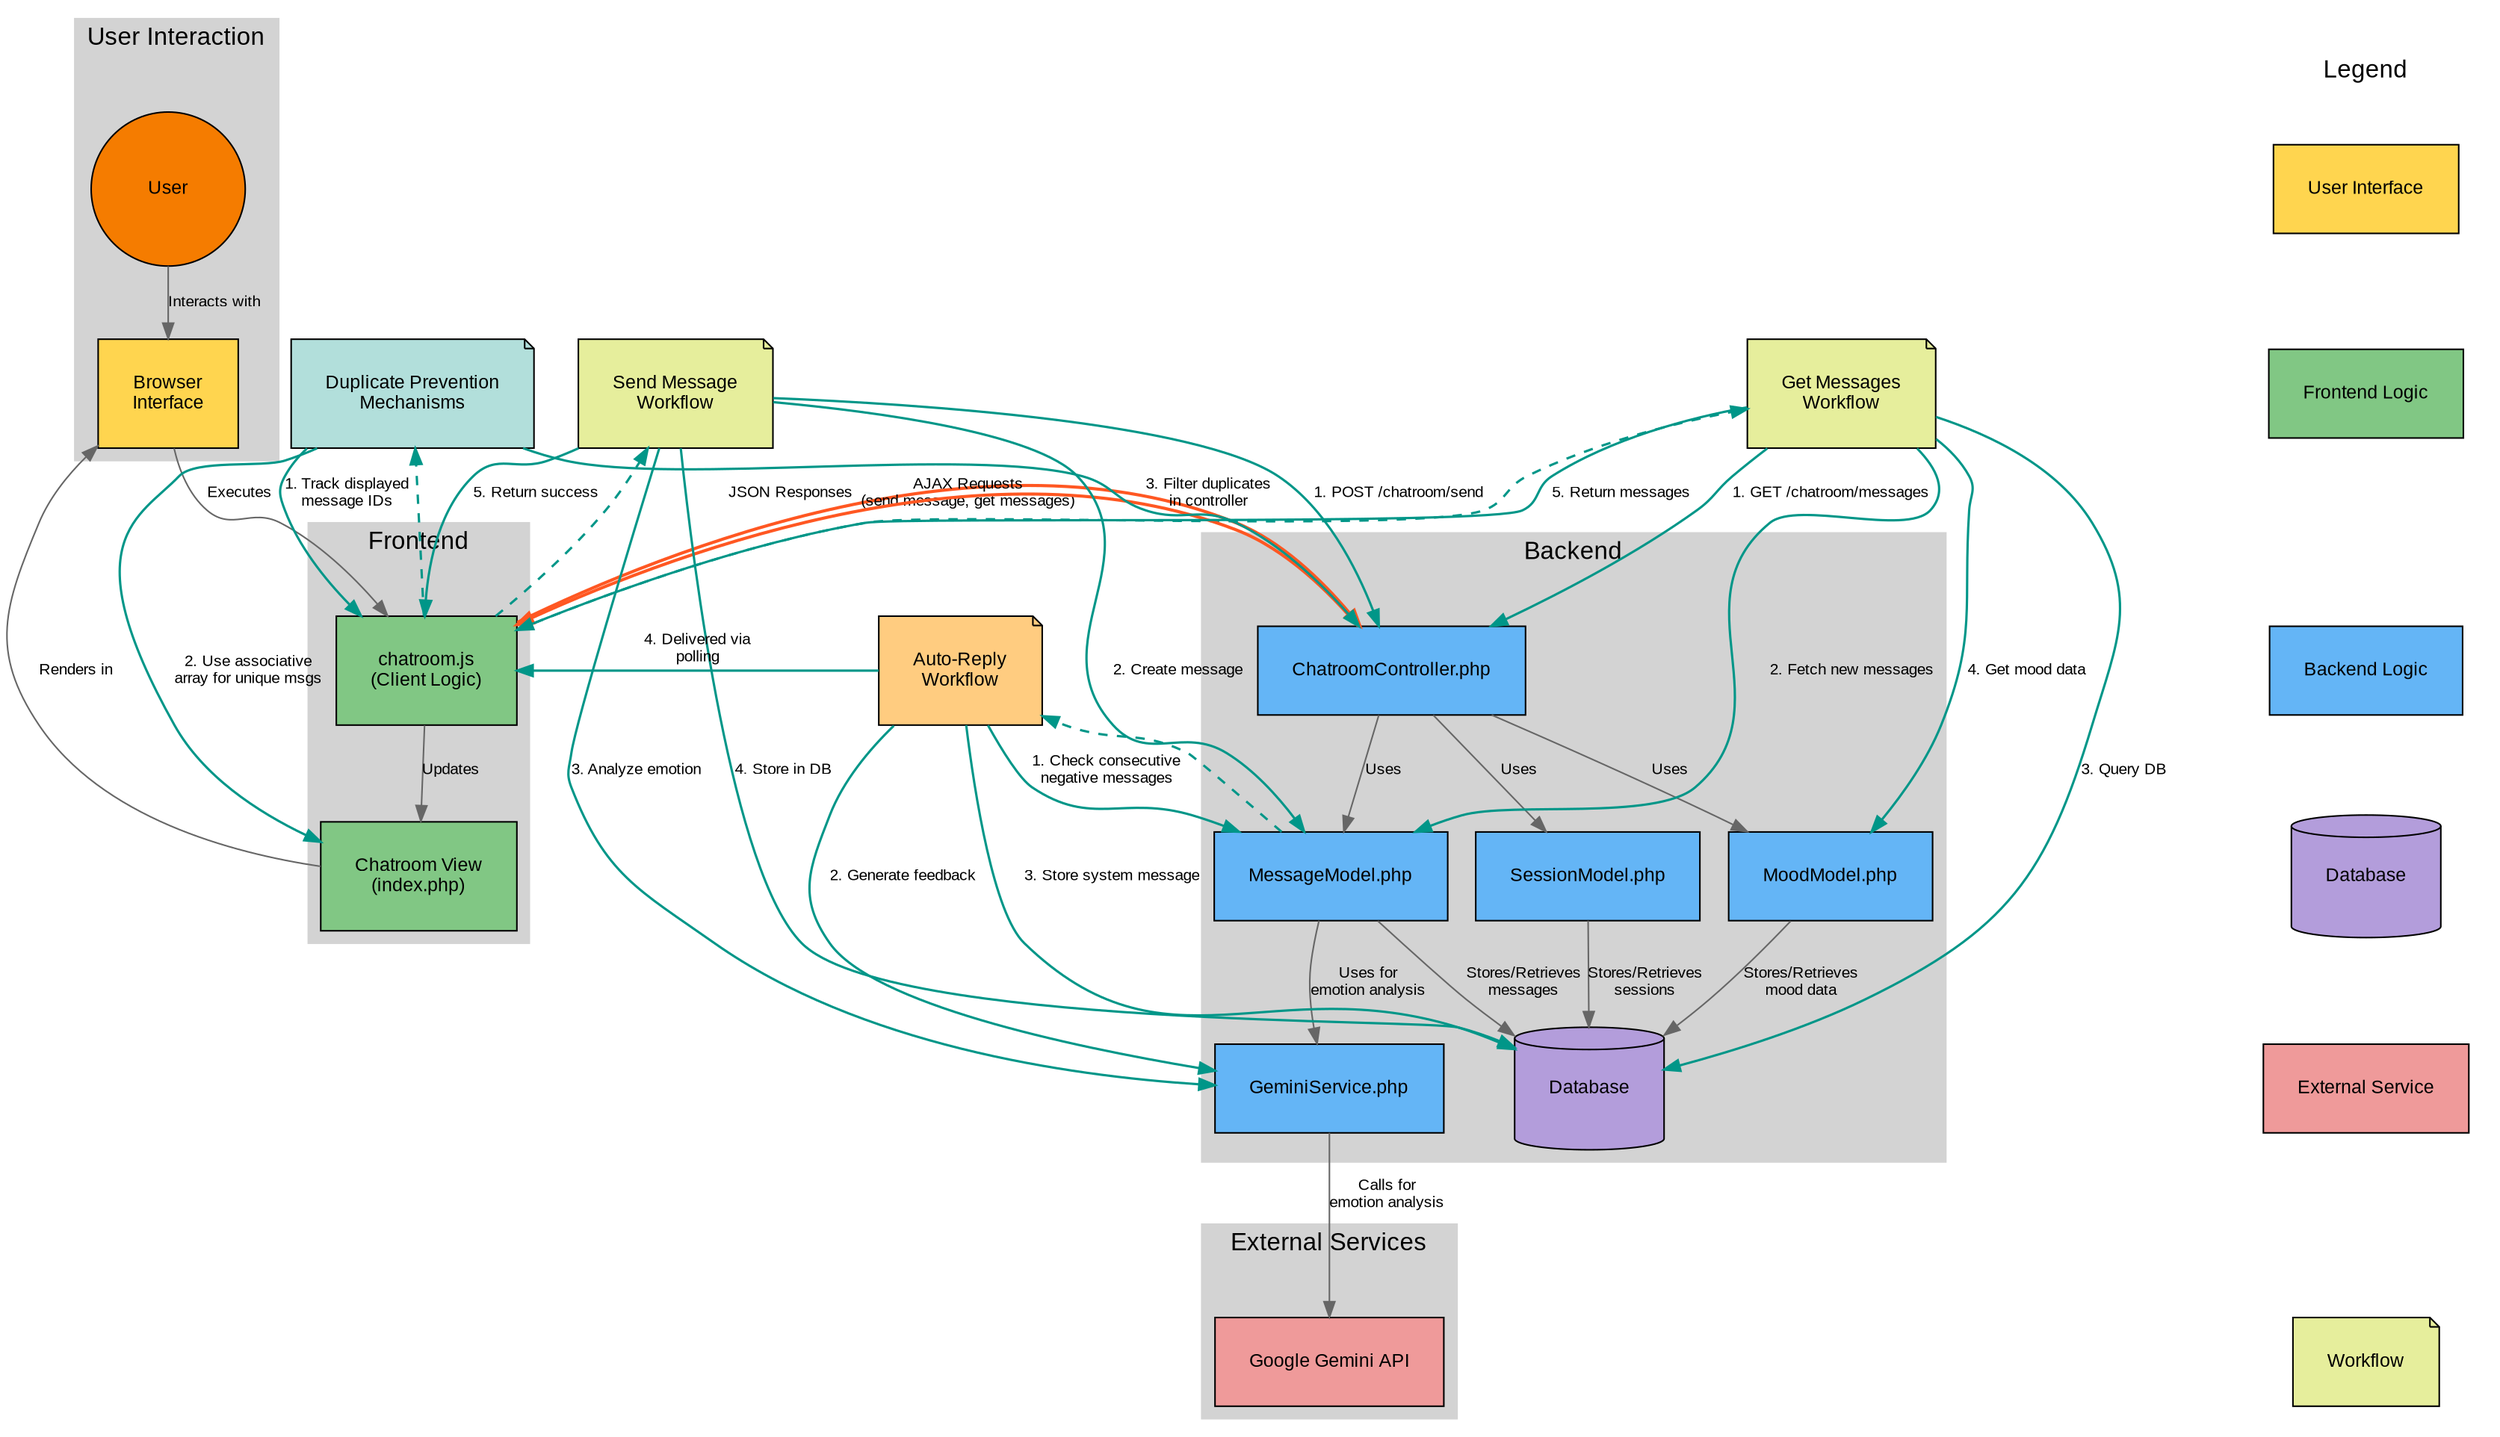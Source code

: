 digraph ChatCare_Workflow {
    // Graph settings
    rankdir=TB;
    fontname="Arial";
    fontsize=16;
    bgcolor="white";
    node [shape=box, style=filled, fillcolor=lightblue, fontname="Arial", fontsize=12, margin=0.3];
    edge [fontname="Arial", fontsize=10, color="#666666"];
    
    // User interaction
    subgraph cluster_user {
        label="User Interaction";
        style=filled;
        color=lightgrey;
        
        user [label="User", shape=circle, fillcolor="#f57c00"];
        browser [label="Browser\nInterface", fillcolor="#ffd54f"];
        
        user -> browser [label="Interacts with"];
    }
    
    // Frontend components
    subgraph cluster_frontend {
        label="Frontend";
        style=filled;
        color=lightgrey;
        
        chatroom_js [label="chatroom.js\n(Client Logic)", fillcolor="#81c784"];
        chat_view [label="Chatroom View\n(index.php)", fillcolor="#81c784"];
        
        browser -> chatroom_js [label="Executes"];
        chatroom_js -> chat_view [label="Updates"];
        chat_view -> browser [label="Renders in"];
    }
    
    // Backend components
    subgraph cluster_backend {
        label="Backend";
        style=filled;
        color=lightgrey;
        
        chatroom_controller [label="ChatroomController.php", fillcolor="#64b5f6"];
        message_model [label="MessageModel.php", fillcolor="#64b5f6"];
        session_model [label="SessionModel.php", fillcolor="#64b5f6"];
        mood_model [label="MoodModel.php", fillcolor="#64b5f6"];
        gemini_service [label="GeminiService.php", fillcolor="#64b5f6"];
        database [label="Database", shape=cylinder, fillcolor="#b39ddb"];
        
        chatroom_controller -> message_model [label="Uses"];
        chatroom_controller -> session_model [label="Uses"];
        chatroom_controller -> mood_model [label="Uses"];
        message_model -> gemini_service [label="Uses for\nemotion analysis"];
        message_model -> database [label="Stores/Retrieves\nmessages"];
        session_model -> database [label="Stores/Retrieves\nsessions"];
        mood_model -> database [label="Stores/Retrieves\nmood data"];
    }
    
    // External services
    subgraph cluster_external {
        label="External Services";
        style=filled;
        color=lightgrey;
        
        gemini_api [label="Google Gemini API", shape=cloud, fillcolor="#ef9a9a"];
        
        gemini_service -> gemini_api [label="Calls for\nemotion analysis"];
    }
    
    // Main workflow connections
    chatroom_js -> chatroom_controller [label="AJAX Requests\n(send message, get messages)" color="#ff5722" penwidth=2.0];
    chatroom_controller -> chatroom_js [label="JSON Responses" color="#ff5722" penwidth=2.0];
    
    // Message flow
    edge [color="#009688", penwidth=1.5];
    
    // Send message flow
    send_message [label="Send Message\nWorkflow", shape=note, fillcolor="#e6ee9c"];
    chatroom_js -> send_message [style=dashed];
    send_message -> chatroom_controller [label="1. POST /chatroom/send"];
    send_message -> message_model [label="2. Create message"];
    send_message -> gemini_service [label="3. Analyze emotion"];
    send_message -> database [label="4. Store in DB"];
    send_message -> chatroom_js [label="5. Return success"];
    
    // Get messages flow
    get_messages [label="Get Messages\nWorkflow", shape=note, fillcolor="#e6ee9c"];
    chatroom_js -> get_messages [style=dashed];
    get_messages -> chatroom_controller [label="1. GET /chatroom/messages"];
    get_messages -> message_model [label="2. Fetch new messages"];
    get_messages -> database [label="3. Query DB"];
    get_messages -> mood_model [label="4. Get mood data"];
    get_messages -> chatroom_js [label="5. Return messages"];
    
    // Auto-reply flow
    auto_reply [label="Auto-Reply\nWorkflow", shape=note, fillcolor="#ffcc80"];
    message_model -> auto_reply [style=dashed];
    auto_reply -> message_model [label="1. Check consecutive\nnegative messages"];
    auto_reply -> gemini_service [label="2. Generate feedback"];
    auto_reply -> database [label="3. Store system message"];
    auto_reply -> chatroom_js [label="4. Delivered via\npolling"];
    
    // Duplicate prevention
    duplicate_prevention [label="Duplicate Prevention\nMechanisms", shape=note, fillcolor="#b2dfdb"];
    chatroom_js -> duplicate_prevention [style=dashed];
    duplicate_prevention -> chatroom_js [label="1. Track displayed\nmessage IDs"];
    duplicate_prevention -> chat_view [label="2. Use associative\narray for unique msgs"];
    duplicate_prevention -> chatroom_controller [label="3. Filter duplicates\nin controller"];
    
    // Legend
    subgraph cluster_legend {
        label="Legend";
        style=filled;
        color=white;
        
        l1 [label="User Interface", fillcolor="#ffd54f"];
        l2 [label="Frontend Logic", fillcolor="#81c784"];
        l3 [label="Backend Logic", fillcolor="#64b5f6"];
        l4 [label="Database", shape=cylinder, fillcolor="#b39ddb"];
        l5 [label="External Service", shape=cloud, fillcolor="#ef9a9a"];
        l6 [label="Workflow", shape=note, fillcolor="#e6ee9c"];
        
        l1 -> l2 -> l3 -> l4 -> l5 -> l6 [style=invis];
    }
}
